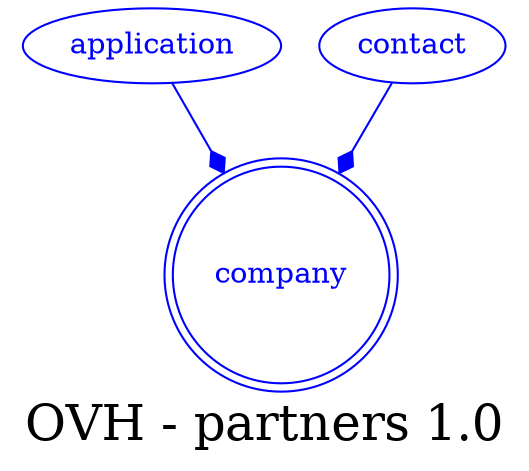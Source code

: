 digraph LexiconGraph {
graph[label="OVH - partners 1.0", fontsize=24]
splines=true
"company" [color=blue, fontcolor=blue, shape=doublecircle]
"application" -> "company" [color=blue, fontcolor=blue, arrowhead=diamond, arrowtail=none]
"application" [color=blue, fontcolor=blue, shape=ellipse]
"contact" -> "company" [color=blue, fontcolor=blue, arrowhead=diamond, arrowtail=none]
"contact" [color=blue, fontcolor=blue, shape=ellipse]
}
